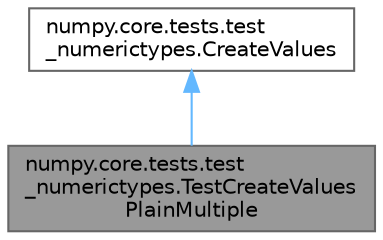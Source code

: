 digraph "numpy.core.tests.test_numerictypes.TestCreateValuesPlainMultiple"
{
 // LATEX_PDF_SIZE
  bgcolor="transparent";
  edge [fontname=Helvetica,fontsize=10,labelfontname=Helvetica,labelfontsize=10];
  node [fontname=Helvetica,fontsize=10,shape=box,height=0.2,width=0.4];
  Node1 [id="Node000001",label="numpy.core.tests.test\l_numerictypes.TestCreateValues\lPlainMultiple",height=0.2,width=0.4,color="gray40", fillcolor="grey60", style="filled", fontcolor="black",tooltip=" "];
  Node2 -> Node1 [id="edge1_Node000001_Node000002",dir="back",color="steelblue1",style="solid",tooltip=" "];
  Node2 [id="Node000002",label="numpy.core.tests.test\l_numerictypes.CreateValues",height=0.2,width=0.4,color="gray40", fillcolor="white", style="filled",URL="$d5/d48/classnumpy_1_1core_1_1tests_1_1test__numerictypes_1_1CreateValues.html",tooltip=" "];
}
